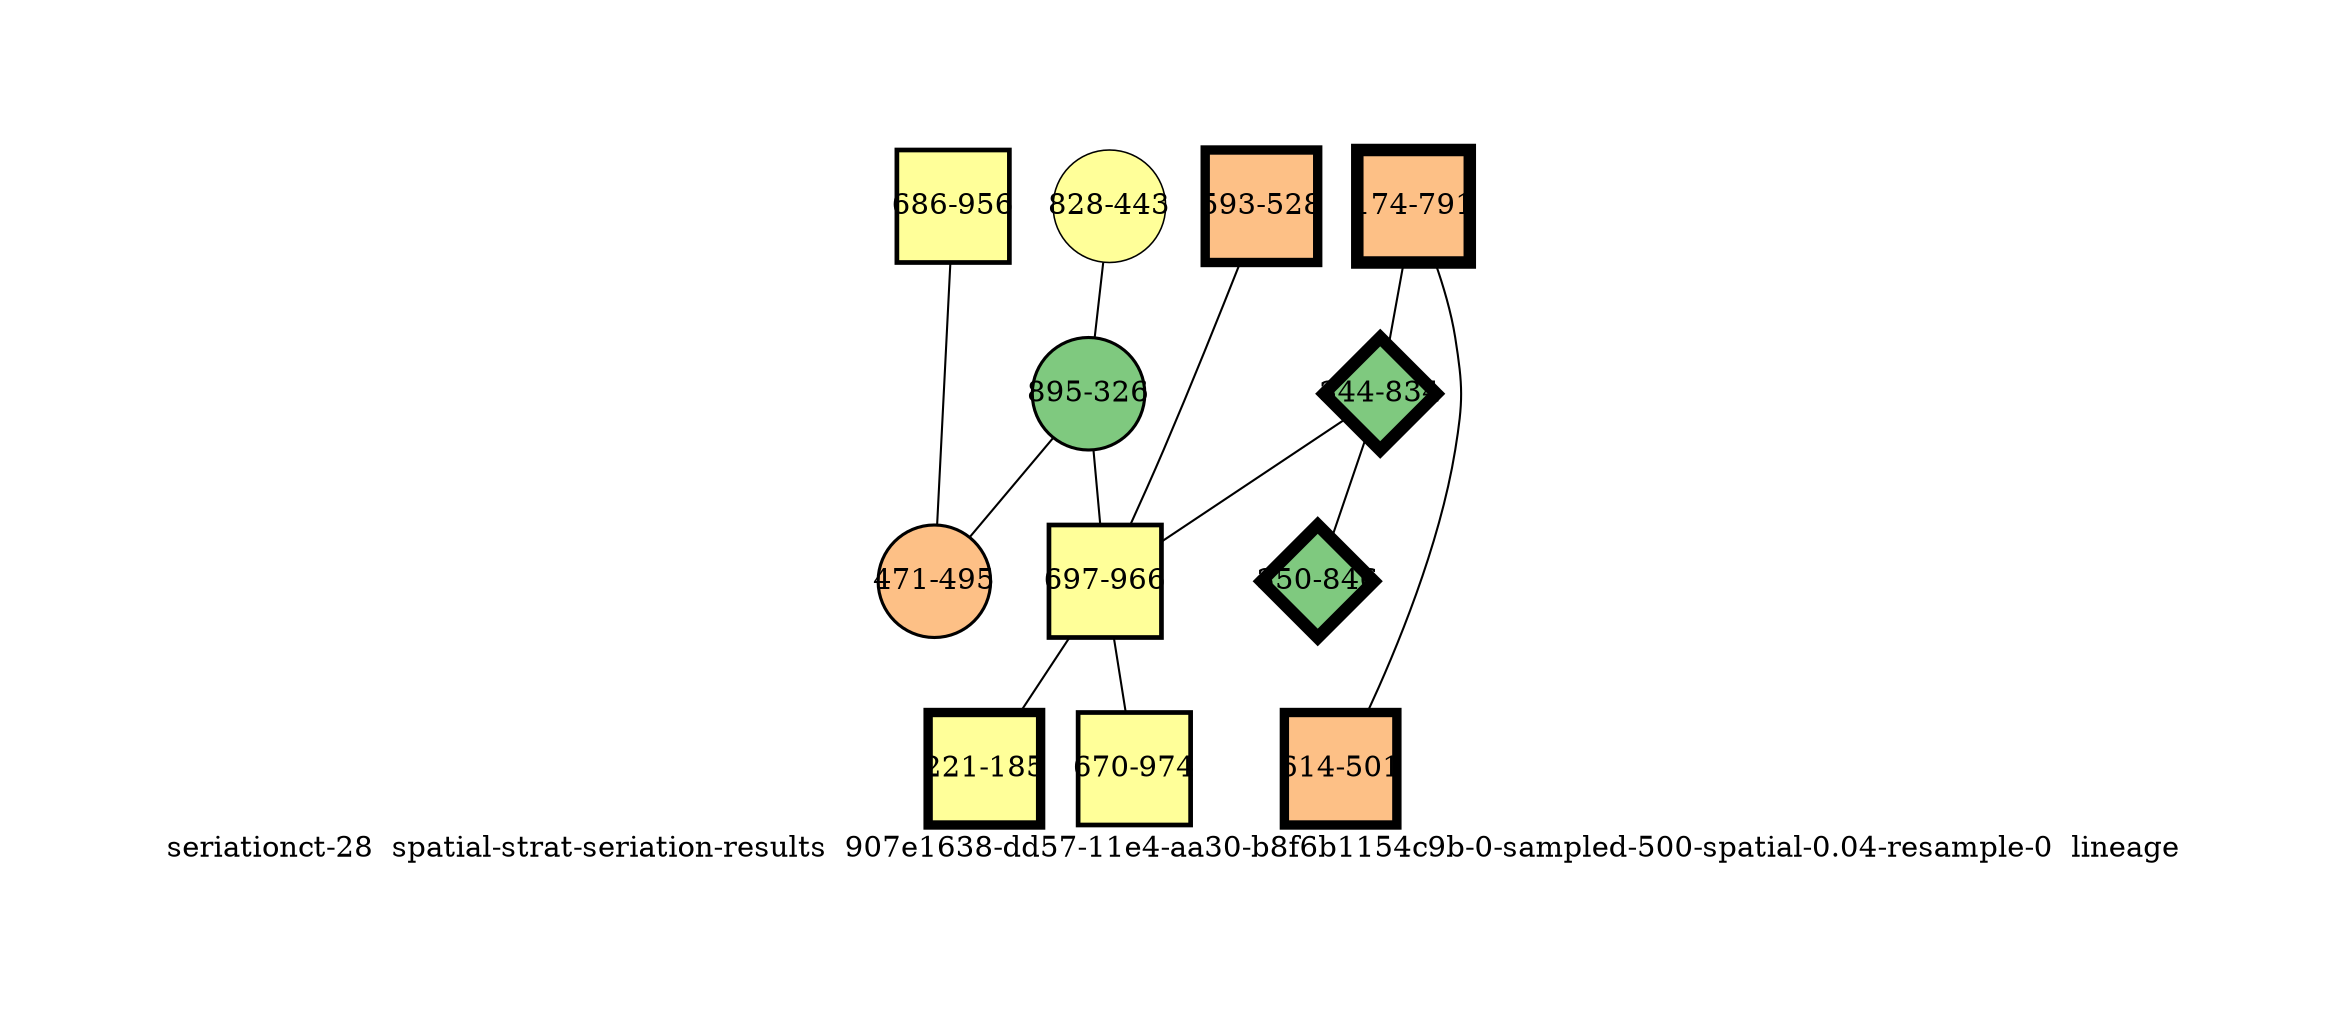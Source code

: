 strict graph "seriationct-28  spatial-strat-seriation-results  907e1638-dd57-11e4-aa30-b8f6b1154c9b-0-sampled-500-spatial-0.04-resample-0  lineage" {
labelloc=b;
ratio=auto;
pad="1.0";
label="seriationct-28  spatial-strat-seriation-results  907e1638-dd57-11e4-aa30-b8f6b1154c9b-0-sampled-500-spatial-0.04-resample-0  lineage";
node [width="0.75", style=filled, fixedsize=true, height="0.75", shape=circle, label=""];
0 [xCoordinate="528.0", appears_in_slice=6, yCoordinate="593.0", colorscheme=accent8, lineage_id=1, short_label="593-528", label="593-528", shape=square, cluster_id=2, fillcolor=3, size="500.0", id=5, penwidth="4.5"];
1 [xCoordinate="443.0", appears_in_slice=1, yCoordinate="828.0", colorscheme=accent8, lineage_id=0, short_label="828-443", label="828-443", shape=circle, cluster_id=3, fillcolor=4, size="500.0", id=3, penwidth="0.75"];
2 [xCoordinate="956.0", appears_in_slice=3, yCoordinate="686.0", colorscheme=accent8, lineage_id=1, short_label="686-956", label="686-956", shape=square, cluster_id=3, fillcolor=4, size="500.0", id=2, penwidth="2.25"];
3 [xCoordinate="326.0", appears_in_slice=2, yCoordinate="895.0", colorscheme=accent8, lineage_id=0, short_label="895-326", label="895-326", shape=circle, cluster_id=0, fillcolor=1, size="500.0", id=1, penwidth="1.5"];
4 [xCoordinate="791.0", appears_in_slice=8, yCoordinate="174.0", colorscheme=accent8, lineage_id=1, short_label="174-791", label="174-791", shape=square, cluster_id=2, fillcolor=3, size="500.0", id=4, penwidth="6.0"];
5 [xCoordinate="495.0", appears_in_slice=2, yCoordinate="471.0", colorscheme=accent8, lineage_id=0, short_label="471-495", label="471-495", shape=circle, cluster_id=2, fillcolor=3, size="500.0", id=10, penwidth="1.5"];
6 [xCoordinate="501.0", appears_in_slice=6, yCoordinate="614.0", colorscheme=accent8, lineage_id=1, short_label="614-501", label="614-501", shape=square, cluster_id=2, fillcolor=3, size="500.0", id=6, penwidth="4.5"];
7 [xCoordinate="834.0", appears_in_slice=8, yCoordinate="344.0", colorscheme=accent8, lineage_id=2, short_label="344-834", label="344-834", shape=diamond, cluster_id=0, fillcolor=1, size="500.0", id=7, penwidth="6.0"];
8 [xCoordinate="966.0", appears_in_slice=3, yCoordinate="697.0", colorscheme=accent8, lineage_id=1, short_label="697-966", label="697-966", shape=square, cluster_id=3, fillcolor=4, size="500.0", id=8, penwidth="2.25"];
9 [xCoordinate="846.0", appears_in_slice=8, yCoordinate="350.0", colorscheme=accent8, lineage_id=2, short_label="350-846", label="350-846", shape=diamond, cluster_id=0, fillcolor=1, size="500.0", id=0, penwidth="6.0"];
10 [xCoordinate="974.0", appears_in_slice=3, yCoordinate="670.0", colorscheme=accent8, lineage_id=1, short_label="670-974", label="670-974", shape=square, cluster_id=3, fillcolor=4, size="500.0", id=9, penwidth="2.25"];
11 [xCoordinate="185.0", appears_in_slice=6, yCoordinate="221.0", colorscheme=accent8, lineage_id=1, short_label="221-185", label="221-185", shape=square, cluster_id=3, fillcolor=4, size="500.0", id=11, penwidth="4.5"];
0 -- 8  [inverseweight="1.73928036787", weight="0.574950432646"];
1 -- 3  [inverseweight="1.57051102", weight="0.636735423861"];
2 -- 5  [inverseweight="2.45736593591", weight="0.406939798988"];
3 -- 8  [inverseweight="2.06699825816", weight="0.483793344311"];
3 -- 5  [inverseweight="2.89768659913", weight="0.34510288321"];
4 -- 6  [inverseweight="3.17654058281", weight="0.314807877919"];
4 -- 7  [inverseweight="1.54434306947", weight="0.64752451691"];
7 -- 8  [inverseweight="1.61223230097", weight="0.620258010831"];
7 -- 9  [inverseweight="12.9013464548", weight="0.0775112895003"];
8 -- 11  [inverseweight="2.06024908763", weight="0.485378203054"];
8 -- 10  [inverseweight="3.34584790314", weight="0.298877901492"];
}
